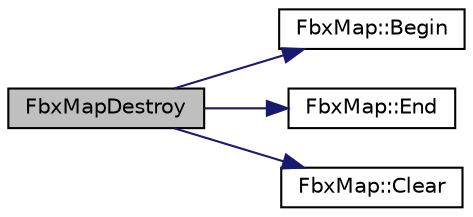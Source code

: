 digraph "FbxMapDestroy"
{
  edge [fontname="Helvetica",fontsize="10",labelfontname="Helvetica",labelfontsize="10"];
  node [fontname="Helvetica",fontsize="10",shape=record];
  rankdir="LR";
  Node7 [label="FbxMapDestroy",height=0.2,width=0.4,color="black", fillcolor="grey75", style="filled", fontcolor="black"];
  Node7 -> Node8 [color="midnightblue",fontsize="10",style="solid",fontname="Helvetica"];
  Node8 [label="FbxMap::Begin",height=0.2,width=0.4,color="black", fillcolor="white", style="filled",URL="$class_fbx_map.html#ae4c5e09fb73bde49ef7f53ab0ad11fbd",tooltip="Retrieve the begin iterator of the map. "];
  Node7 -> Node9 [color="midnightblue",fontsize="10",style="solid",fontname="Helvetica"];
  Node9 [label="FbxMap::End",height=0.2,width=0.4,color="black", fillcolor="white", style="filled",URL="$class_fbx_map.html#aaaef5f105428c380732482c46ad4b826",tooltip="Retrieve the end iterator of the map. "];
  Node7 -> Node10 [color="midnightblue",fontsize="10",style="solid",fontname="Helvetica"];
  Node10 [label="FbxMap::Clear",height=0.2,width=0.4,color="black", fillcolor="white", style="filled",URL="$class_fbx_map.html#a4d7bc86f85835f091d6623d6e358d2ca",tooltip="Clear the map. "];
}
